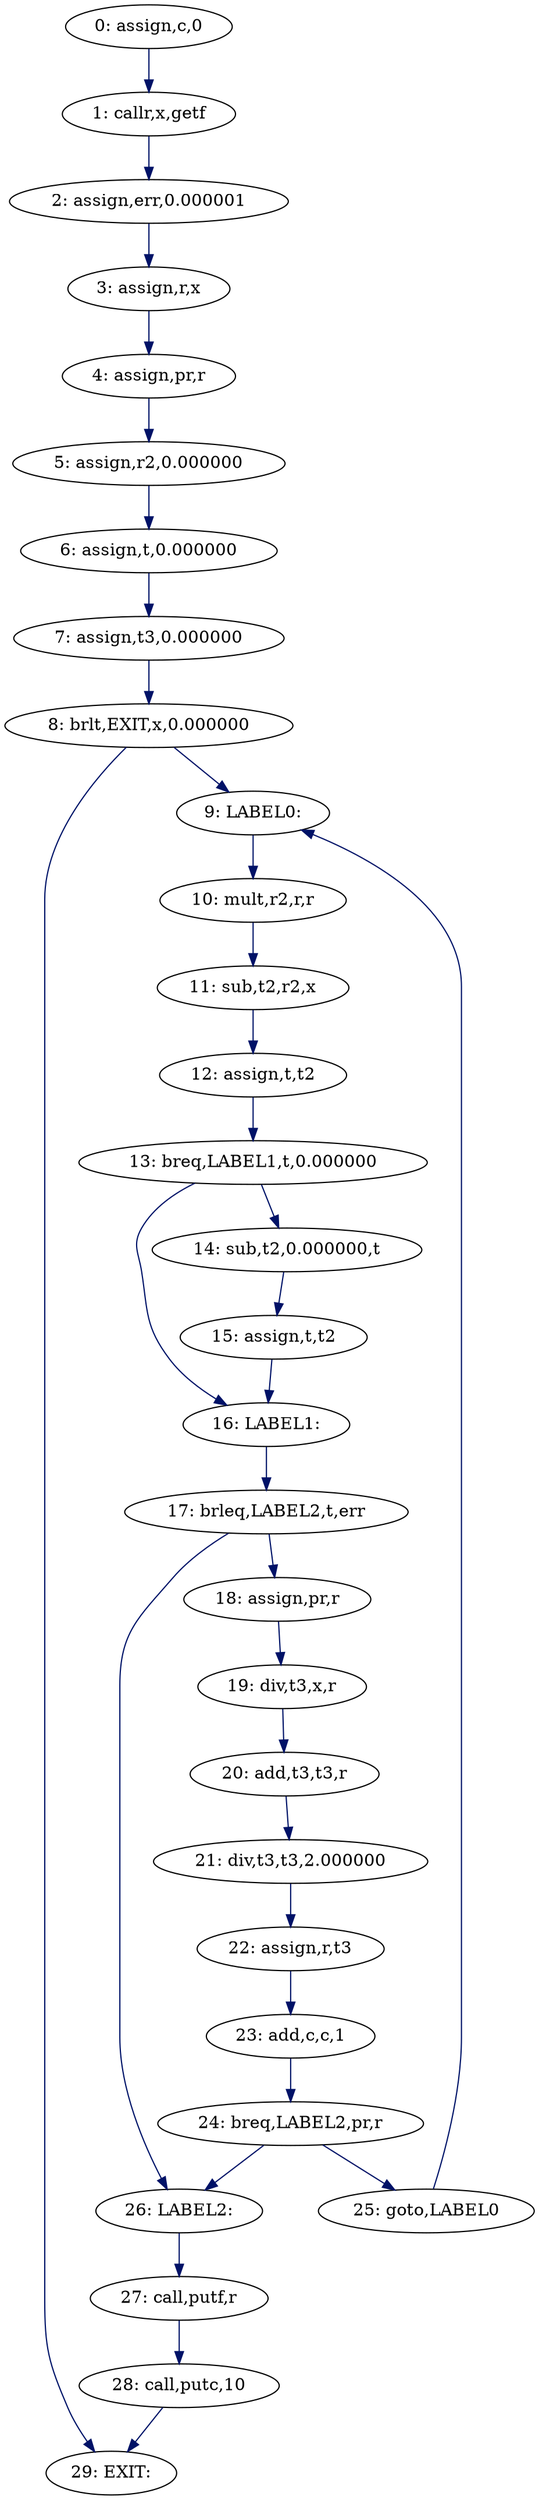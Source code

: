 digraph G {
  "29: EXIT:";
  "9: LABEL0:";
  "16: LABEL1:";
  "26: LABEL2:";
  "0: assign,c,0";
  "2: assign,err,0.000001";
  "4: assign,pr,r";
  "18: assign,pr,r";
  "22: assign,r,t3";
  "3: assign,r,x";
  "5: assign,r2,0.000000";
  "6: assign,t,0.000000";
  "12: assign,t,t2";
  "15: assign,t,t2";
  "7: assign,t3,0.000000";
  "23: add,c,c,1";
  "20: add,t3,t3,r";
  "14: sub,t2,0.000000,t";
  "11: sub,t2,r2,x";
  "10: mult,r2,r,r";
  "21: div,t3,t3,2.000000";
  "19: div,t3,x,r";
  "25: goto,LABEL0";
  "24: breq,LABEL2,pr,r";
  "8: brlt,EXIT,x,0.000000";
  "13: breq,LABEL1,t,0.000000";
  "17: brleq,LABEL2,t,err";
  "28: call,putc,10";
  "27: call,putf,r";
  "1: callr,x,getf";
  
  
  "9: LABEL0:" -> "10: mult,r2,r,r" [color="#001267", label="", ];
  "16: LABEL1:" -> "17: brleq,LABEL2,t,err" [color="#001267", label="", ];
  "26: LABEL2:" -> "27: call,putf,r" [color="#001267", label="", ];
  "0: assign,c,0" -> "1: callr,x,getf" [color="#001267", label="", ];
  "2: assign,err,0.000001" -> "3: assign,r,x" [color="#001267", label="", ];
  "4: assign,pr,r" -> "5: assign,r2,0.000000" [color="#001267", label="", ];
  "18: assign,pr,r" -> "19: div,t3,x,r" [color="#001267", label="", ];
  "22: assign,r,t3" -> "23: add,c,c,1" [color="#001267", label="", ];
  "3: assign,r,x" -> "4: assign,pr,r" [color="#001267", label="", ];
  "5: assign,r2,0.000000" -> "6: assign,t,0.000000" [color="#001267",
                                                     label="", ];
  "6: assign,t,0.000000" -> "7: assign,t3,0.000000" [color="#001267",
                                                     label="", ];
  "12: assign,t,t2" -> "13: breq,LABEL1,t,0.000000" [color="#001267",
                                                     label="", ];
  "15: assign,t,t2" -> "16: LABEL1:" [color="#001267", label="", ];
  "7: assign,t3,0.000000" -> "8: brlt,EXIT,x,0.000000" [color="#001267",
                                                        label="", ];
  "23: add,c,c,1" -> "24: breq,LABEL2,pr,r" [color="#001267", label="", ];
  "20: add,t3,t3,r" -> "21: div,t3,t3,2.000000" [color="#001267", label="", ];
  "14: sub,t2,0.000000,t" -> "15: assign,t,t2" [color="#001267", label="", ];
  "11: sub,t2,r2,x" -> "12: assign,t,t2" [color="#001267", label="", ];
  "10: mult,r2,r,r" -> "11: sub,t2,r2,x" [color="#001267", label="", ];
  "21: div,t3,t3,2.000000" -> "22: assign,r,t3" [color="#001267", label="", ];
  "19: div,t3,x,r" -> "20: add,t3,t3,r" [color="#001267", label="", ];
  "25: goto,LABEL0" -> "9: LABEL0:" [color="#001267", label="", ];
  "24: breq,LABEL2,pr,r" -> "26: LABEL2:" [color="#001267", label="", ];
  "24: breq,LABEL2,pr,r" -> "25: goto,LABEL0" [color="#001267", label="", ];
  "8: brlt,EXIT,x,0.000000" -> "29: EXIT:" [color="#001267", label="", ];
  "8: brlt,EXIT,x,0.000000" -> "9: LABEL0:" [color="#001267", label="", ];
  "13: breq,LABEL1,t,0.000000" -> "16: LABEL1:" [color="#001267", label="", ];
  "13: breq,LABEL1,t,0.000000" -> "14: sub,t2,0.000000,t" [color="#001267",
                                                           label="", ];
  "17: brleq,LABEL2,t,err" -> "26: LABEL2:" [color="#001267", label="", ];
  "17: brleq,LABEL2,t,err" -> "18: assign,pr,r" [color="#001267", label="", ];
  "28: call,putc,10" -> "29: EXIT:" [color="#001267", label="", ];
  "27: call,putf,r" -> "28: call,putc,10" [color="#001267", label="", ];
  "1: callr,x,getf" -> "2: assign,err,0.000001" [color="#001267", label="", ];
  
  }